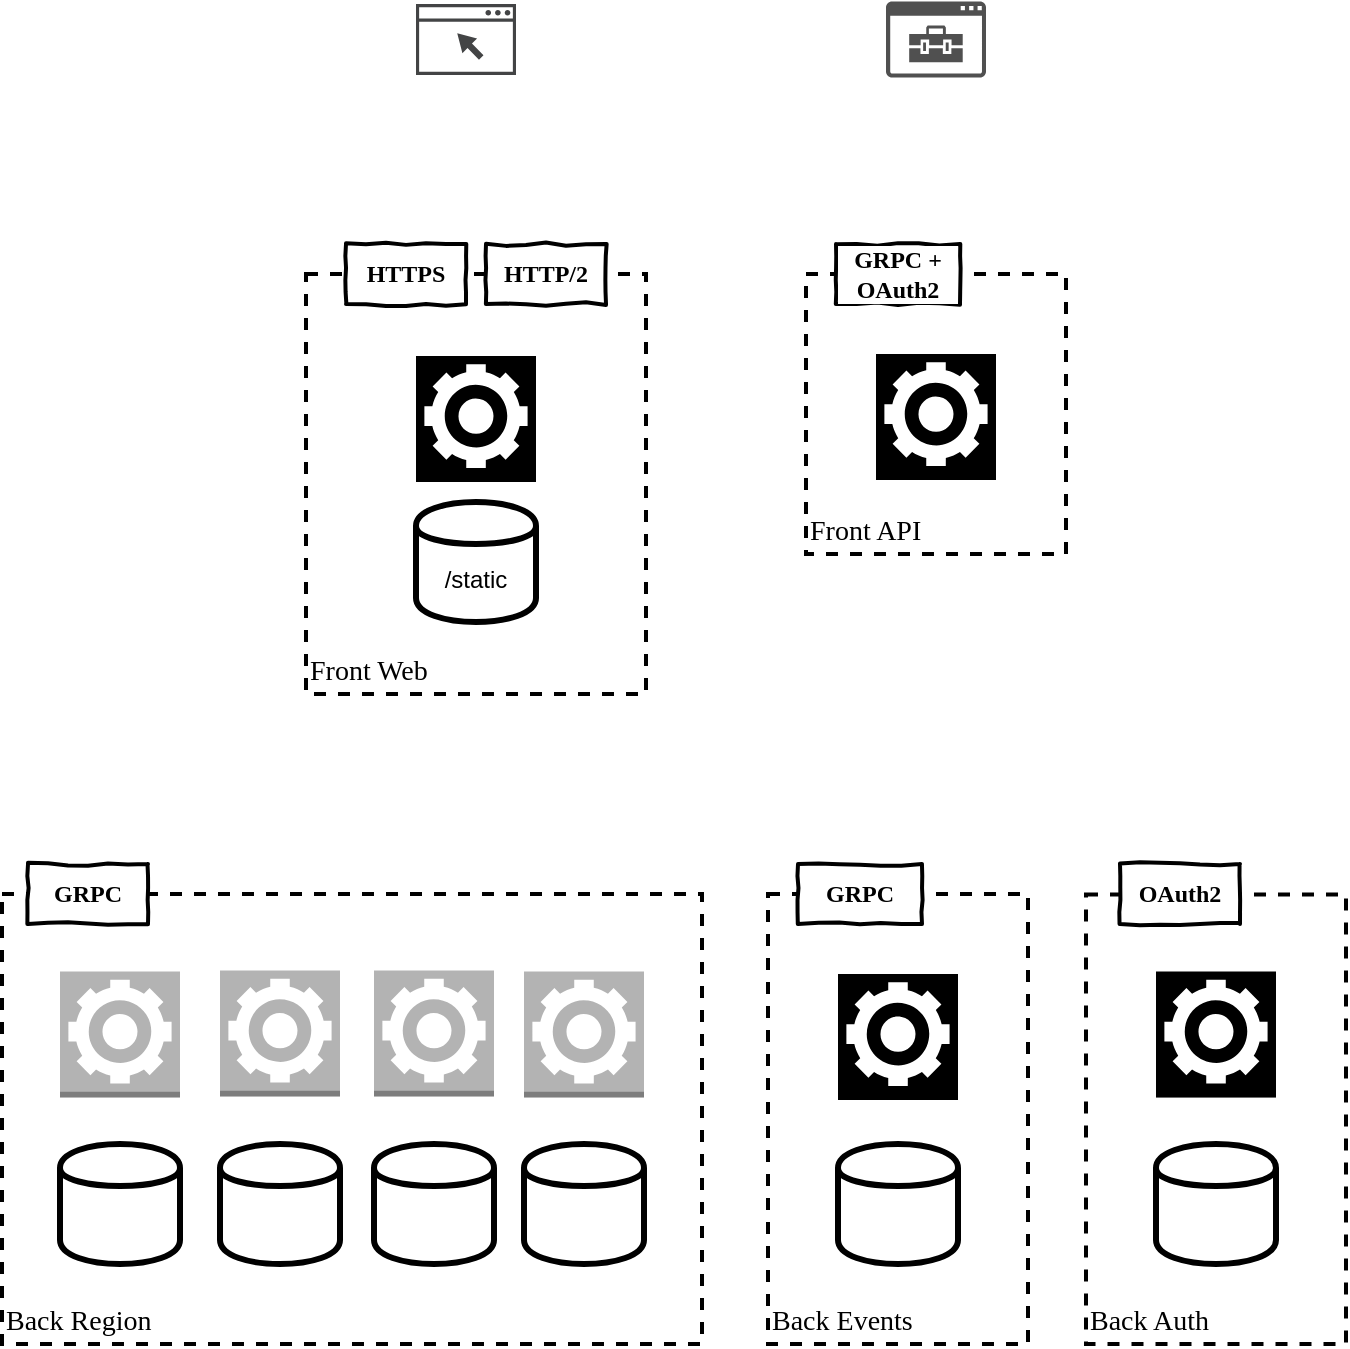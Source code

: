 <mxfile version="12.5.5" type="device"><diagram id="St3iAKWcgn9Tl19Is4MX" name="Page-1"><mxGraphModel dx="1382" dy="807" grid="1" gridSize="10" guides="1" tooltips="1" connect="1" arrows="1" fold="1" page="1" pageScale="1" pageWidth="850" pageHeight="1100" math="0" shadow="0"><root><mxCell id="0"/><mxCell id="1" parent="0"/><mxCell id="Qmd833L3rsoNZtajw5aN-2" value="&lt;div&gt;Back Region&lt;/div&gt;" style="rounded=0;whiteSpace=wrap;html=1;dashed=1;verticalAlign=bottom;align=left;strokeWidth=2;fontSize=14;fontFamily=Verdana;" vertex="1" parent="1"><mxGeometry x="89" y="495" width="350" height="225" as="geometry"/></mxCell><mxCell id="Qmd833L3rsoNZtajw5aN-4" value="Front API" style="rounded=0;whiteSpace=wrap;html=1;dashed=1;verticalAlign=bottom;align=left;strokeWidth=2;fontSize=14;fontFamily=Verdana;" vertex="1" parent="1"><mxGeometry x="491" y="185" width="130" height="140" as="geometry"/></mxCell><mxCell id="Qmd833L3rsoNZtajw5aN-1" value="Front Web" style="rounded=0;whiteSpace=wrap;html=1;dashed=1;verticalAlign=bottom;align=left;strokeWidth=2;fontSize=14;fontFamily=Verdana;" vertex="1" parent="1"><mxGeometry x="241" y="185" width="170" height="210" as="geometry"/></mxCell><mxCell id="Qmd833L3rsoNZtajw5aN-3" value="Back Auth" style="rounded=0;whiteSpace=wrap;html=1;dashed=1;align=left;verticalAlign=bottom;strokeWidth=2;fontSize=14;fontFamily=Verdana;" vertex="1" parent="1"><mxGeometry x="631" y="495.25" width="130" height="224.75" as="geometry"/></mxCell><mxCell id="Qmd833L3rsoNZtajw5aN-48" value="Back Events" style="rounded=0;whiteSpace=wrap;html=1;dashed=1;verticalAlign=bottom;align=left;strokeWidth=2;fontSize=14;fontFamily=Verdana;" vertex="1" parent="1"><mxGeometry x="472" y="495" width="130" height="225" as="geometry"/></mxCell><mxCell id="Qmd833L3rsoNZtajw5aN-54" value="" style="shape=cylinder;whiteSpace=wrap;html=1;boundedLbl=1;backgroundOutline=1;labelBackgroundColor=#FFFFFF;strokeColor=#000000;fillColor=#FFFFFF;fontColor=#000000;align=center;strokeWidth=3;" vertex="1" parent="1"><mxGeometry x="198" y="620" width="60" height="60" as="geometry"/></mxCell><mxCell id="Qmd833L3rsoNZtajw5aN-56" value="" style="shape=cylinder;whiteSpace=wrap;html=1;boundedLbl=1;backgroundOutline=1;labelBackgroundColor=#FFFFFF;strokeColor=#000000;fillColor=#FFFFFF;fontColor=#000000;align=center;strokeWidth=3;" vertex="1" parent="1"><mxGeometry x="350" y="620" width="60" height="60" as="geometry"/></mxCell><mxCell id="Qmd833L3rsoNZtajw5aN-21" value="" style="outlineConnect=0;dashed=0;verticalLabelPosition=bottom;verticalAlign=top;align=center;html=1;shape=mxgraph.aws3.worker;fillColor=#B3B3B3;gradientColor=none;strokeColor=#000000;fontColor=#B3B3B3;" vertex="1" parent="1"><mxGeometry x="118" y="533.75" width="60" height="63" as="geometry"/></mxCell><mxCell id="Qmd833L3rsoNZtajw5aN-22" value="" style="outlineConnect=0;dashed=0;verticalLabelPosition=bottom;verticalAlign=top;align=center;html=1;shape=mxgraph.aws3.worker;fillColor=#B3B3B3;gradientColor=none;strokeColor=#000000;fontColor=#B3B3B3;" vertex="1" parent="1"><mxGeometry x="198" y="533.25" width="60" height="63" as="geometry"/></mxCell><mxCell id="Qmd833L3rsoNZtajw5aN-23" value="" style="outlineConnect=0;dashed=0;verticalLabelPosition=bottom;verticalAlign=top;align=center;html=1;shape=mxgraph.aws3.worker;fillColor=#B3B3B3;gradientColor=none;strokeColor=#000000;fontColor=#B3B3B3;" vertex="1" parent="1"><mxGeometry x="275" y="533.25" width="60" height="63" as="geometry"/></mxCell><mxCell id="Qmd833L3rsoNZtajw5aN-24" value="" style="outlineConnect=0;dashed=0;verticalLabelPosition=bottom;verticalAlign=top;align=center;html=1;shape=mxgraph.aws3.worker;fillColor=#B3B3B3;gradientColor=none;strokeColor=#000000;fontColor=#B3B3B3;" vertex="1" parent="1"><mxGeometry x="350" y="533.75" width="60" height="63" as="geometry"/></mxCell><mxCell id="Qmd833L3rsoNZtajw5aN-25" value="" style="outlineConnect=0;dashed=0;verticalLabelPosition=bottom;verticalAlign=top;align=center;html=1;shape=mxgraph.aws3.worker;fillColor=#000000;gradientColor=none;strokeColor=#000000;" vertex="1" parent="1"><mxGeometry x="666" y="533.75" width="60" height="63" as="geometry"/></mxCell><mxCell id="Qmd833L3rsoNZtajw5aN-35" value="/static" style="shape=cylinder;whiteSpace=wrap;html=1;boundedLbl=1;backgroundOutline=1;labelBackgroundColor=#FFFFFF;strokeColor=#000000;fillColor=#FFFFFF;fontColor=#000000;align=center;strokeWidth=3;" vertex="1" parent="1"><mxGeometry x="296" y="299" width="60" height="60" as="geometry"/></mxCell><mxCell id="Qmd833L3rsoNZtajw5aN-39" value="" style="outlineConnect=0;dashed=0;verticalLabelPosition=bottom;verticalAlign=top;align=center;html=1;shape=mxgraph.aws3.worker;fillColor=#000000;gradientColor=none;strokeColor=#000000;" vertex="1" parent="1"><mxGeometry x="526" y="225" width="60" height="63" as="geometry"/></mxCell><mxCell id="Qmd833L3rsoNZtajw5aN-41" value="HTTPS" style="html=1;whiteSpace=wrap;comic=1;strokeWidth=2;fontFamily=Comic Sans MS;fontStyle=1;labelBackgroundColor=#FFFFFF;fillColor=#FFFFFF;align=center;" vertex="1" parent="1"><mxGeometry x="261" y="170" width="60" height="30" as="geometry"/></mxCell><mxCell id="Qmd833L3rsoNZtajw5aN-42" value="HTTP/2" style="html=1;whiteSpace=wrap;comic=1;strokeWidth=2;fontFamily=Comic Sans MS;fontStyle=1;labelBackgroundColor=#FFFFFF;fillColor=#FFFFFF;align=center;" vertex="1" parent="1"><mxGeometry x="331" y="170" width="60" height="30" as="geometry"/></mxCell><mxCell id="Qmd833L3rsoNZtajw5aN-43" value="GRPC + OAuth2" style="html=1;whiteSpace=wrap;comic=1;strokeWidth=2;fontFamily=Comic Sans MS;fontStyle=1;labelBackgroundColor=#FFFFFF;fillColor=#FFFFFF;align=center;" vertex="1" parent="1"><mxGeometry x="506" y="170" width="62" height="30" as="geometry"/></mxCell><mxCell id="Qmd833L3rsoNZtajw5aN-45" value="OAuth2" style="html=1;whiteSpace=wrap;comic=1;strokeWidth=2;fontFamily=Comic Sans MS;fontStyle=1;labelBackgroundColor=#FFFFFF;fillColor=#FFFFFF;align=center;" vertex="1" parent="1"><mxGeometry x="648" y="480" width="60" height="30" as="geometry"/></mxCell><mxCell id="Qmd833L3rsoNZtajw5aN-46" value="GRPC" style="html=1;whiteSpace=wrap;comic=1;strokeWidth=2;fontFamily=Comic Sans MS;fontStyle=1;labelBackgroundColor=#FFFFFF;fillColor=#FFFFFF;align=center;" vertex="1" parent="1"><mxGeometry x="102" y="480" width="60" height="30" as="geometry"/></mxCell><mxCell id="Qmd833L3rsoNZtajw5aN-47" value="" style="outlineConnect=0;dashed=0;verticalLabelPosition=bottom;verticalAlign=top;align=center;html=1;shape=mxgraph.aws3.worker;fillColor=#000000;gradientColor=none;strokeColor=#000000;" vertex="1" parent="1"><mxGeometry x="296" y="226" width="60" height="63" as="geometry"/></mxCell><mxCell id="Qmd833L3rsoNZtajw5aN-49" value="" style="outlineConnect=0;dashed=0;verticalLabelPosition=bottom;verticalAlign=top;align=center;html=1;shape=mxgraph.aws3.worker;fillColor=#000000;gradientColor=none;strokeColor=#000000;" vertex="1" parent="1"><mxGeometry x="507" y="535" width="60" height="63" as="geometry"/></mxCell><mxCell id="Qmd833L3rsoNZtajw5aN-50" value="GRPC" style="html=1;whiteSpace=wrap;comic=1;strokeWidth=2;fontFamily=Comic Sans MS;fontStyle=1;labelBackgroundColor=#FFFFFF;fillColor=#FFFFFF;align=center;" vertex="1" parent="1"><mxGeometry x="487" y="480" width="62" height="30" as="geometry"/></mxCell><mxCell id="Qmd833L3rsoNZtajw5aN-51" value="" style="pointerEvents=1;shadow=0;dashed=0;html=1;strokeColor=none;fillColor=#434445;aspect=fixed;labelPosition=center;verticalLabelPosition=bottom;verticalAlign=top;align=center;outlineConnect=0;shape=mxgraph.vvd.web_browser;labelBackgroundColor=#ffffff;fontFamily=Verdana;fontSize=14;fontColor=#000000;" vertex="1" parent="1"><mxGeometry x="296" y="50" width="50" height="35.5" as="geometry"/></mxCell><mxCell id="Qmd833L3rsoNZtajw5aN-52" value="" style="pointerEvents=1;shadow=0;dashed=0;html=1;strokeColor=none;labelPosition=center;verticalLabelPosition=bottom;verticalAlign=top;align=center;fillColor=#505050;shape=mxgraph.mscae.intune.intune_managed_app;labelBackgroundColor=#ffffff;fontFamily=Verdana;fontSize=14;fontColor=#000000;" vertex="1" parent="1"><mxGeometry x="531" y="48.75" width="50" height="38" as="geometry"/></mxCell><mxCell id="Qmd833L3rsoNZtajw5aN-53" value="" style="shape=cylinder;whiteSpace=wrap;html=1;boundedLbl=1;backgroundOutline=1;labelBackgroundColor=#FFFFFF;strokeColor=#000000;fillColor=#FFFFFF;fontColor=#000000;align=center;strokeWidth=3;" vertex="1" parent="1"><mxGeometry x="118" y="620" width="60" height="60" as="geometry"/></mxCell><mxCell id="Qmd833L3rsoNZtajw5aN-55" value="" style="shape=cylinder;whiteSpace=wrap;html=1;boundedLbl=1;backgroundOutline=1;labelBackgroundColor=#FFFFFF;strokeColor=#000000;fillColor=#FFFFFF;fontColor=#000000;align=center;strokeWidth=3;" vertex="1" parent="1"><mxGeometry x="275" y="620" width="60" height="60" as="geometry"/></mxCell><mxCell id="Qmd833L3rsoNZtajw5aN-57" value="" style="shape=cylinder;whiteSpace=wrap;html=1;boundedLbl=1;backgroundOutline=1;labelBackgroundColor=#FFFFFF;strokeColor=#000000;fillColor=#FFFFFF;fontColor=#000000;align=center;strokeWidth=3;" vertex="1" parent="1"><mxGeometry x="507" y="620" width="60" height="60" as="geometry"/></mxCell><mxCell id="Qmd833L3rsoNZtajw5aN-58" value="" style="shape=cylinder;whiteSpace=wrap;html=1;boundedLbl=1;backgroundOutline=1;labelBackgroundColor=#FFFFFF;strokeColor=#000000;fillColor=#FFFFFF;fontColor=#000000;align=center;strokeWidth=3;" vertex="1" parent="1"><mxGeometry x="666" y="620" width="60" height="60" as="geometry"/></mxCell><mxCell id="Qmd833L3rsoNZtajw5aN-60" style="edgeStyle=orthogonalEdgeStyle;rounded=0;orthogonalLoop=1;jettySize=auto;html=1;exitX=0.5;exitY=1;exitDx=0;exitDy=0;exitPerimeter=0;fontFamily=Verdana;fontSize=14;fontColor=#000000;" edge="1" parent="1" source="Qmd833L3rsoNZtajw5aN-21" target="Qmd833L3rsoNZtajw5aN-21"><mxGeometry relative="1" as="geometry"/></mxCell></root></mxGraphModel></diagram></mxfile>